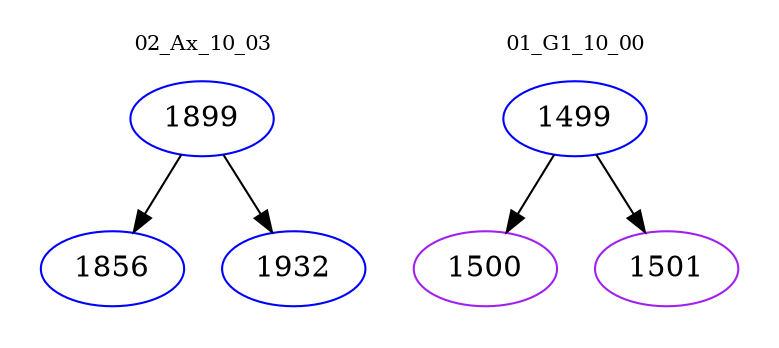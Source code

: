 digraph{
subgraph cluster_0 {
color = white
label = "02_Ax_10_03";
fontsize=10;
T0_1899 [label="1899", color="blue"]
T0_1899 -> T0_1856 [color="black"]
T0_1856 [label="1856", color="blue"]
T0_1899 -> T0_1932 [color="black"]
T0_1932 [label="1932", color="blue"]
}
subgraph cluster_1 {
color = white
label = "01_G1_10_00";
fontsize=10;
T1_1499 [label="1499", color="blue"]
T1_1499 -> T1_1500 [color="black"]
T1_1500 [label="1500", color="purple"]
T1_1499 -> T1_1501 [color="black"]
T1_1501 [label="1501", color="purple"]
}
}
